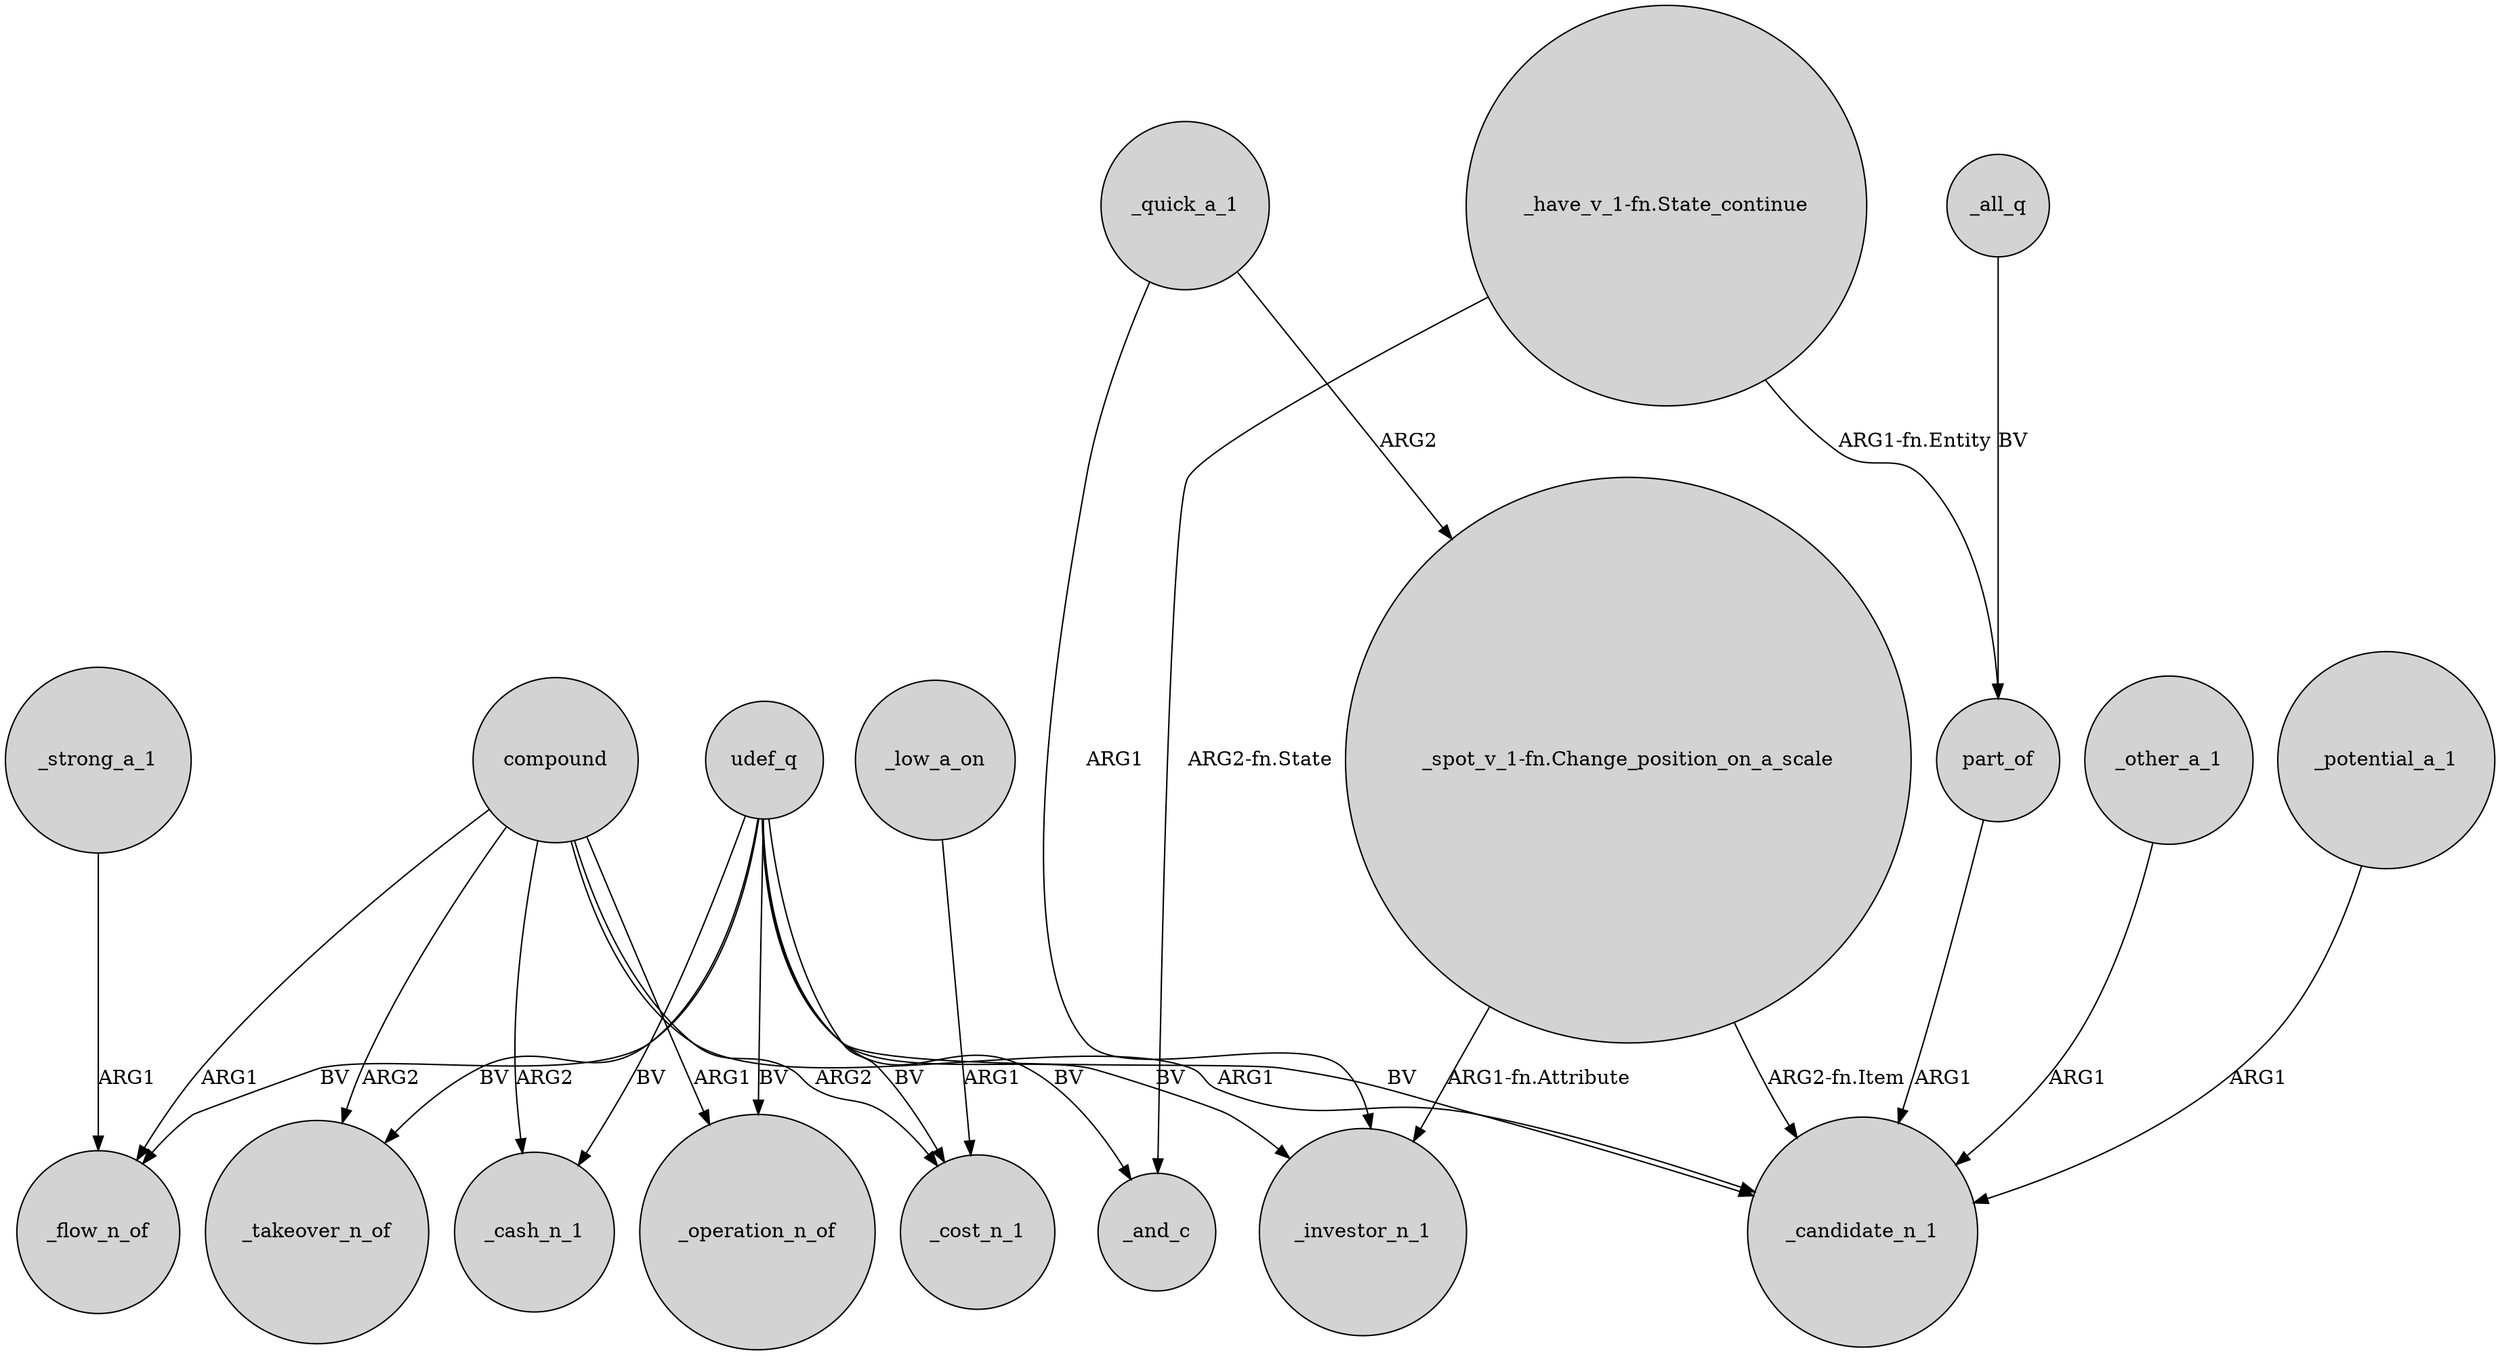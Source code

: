 digraph {
	node [shape=circle style=filled]
	udef_q -> _cash_n_1 [label=BV]
	_strong_a_1 -> _flow_n_of [label=ARG1]
	compound -> _cash_n_1 [label=ARG2]
	compound -> _cost_n_1 [label=ARG2]
	_quick_a_1 -> _investor_n_1 [label=ARG1]
	"_have_v_1-fn.State_continue" -> _and_c [label="ARG2-fn.State"]
	_potential_a_1 -> _candidate_n_1 [label=ARG1]
	"_spot_v_1-fn.Change_position_on_a_scale" -> _investor_n_1 [label="ARG1-fn.Attribute"]
	compound -> _operation_n_of [label=ARG1]
	udef_q -> _and_c [label=BV]
	_all_q -> part_of [label=BV]
	"_have_v_1-fn.State_continue" -> part_of [label="ARG1-fn.Entity"]
	udef_q -> _takeover_n_of [label=BV]
	part_of -> _candidate_n_1 [label=ARG1]
	compound -> _candidate_n_1 [label=ARG1]
	compound -> _flow_n_of [label=ARG1]
	udef_q -> _operation_n_of [label=BV]
	udef_q -> _flow_n_of [label=BV]
	_quick_a_1 -> "_spot_v_1-fn.Change_position_on_a_scale" [label=ARG2]
	_low_a_on -> _cost_n_1 [label=ARG1]
	"_spot_v_1-fn.Change_position_on_a_scale" -> _candidate_n_1 [label="ARG2-fn.Item"]
	udef_q -> _candidate_n_1 [label=BV]
	compound -> _takeover_n_of [label=ARG2]
	_other_a_1 -> _candidate_n_1 [label=ARG1]
	udef_q -> _investor_n_1 [label=BV]
	udef_q -> _cost_n_1 [label=BV]
}
